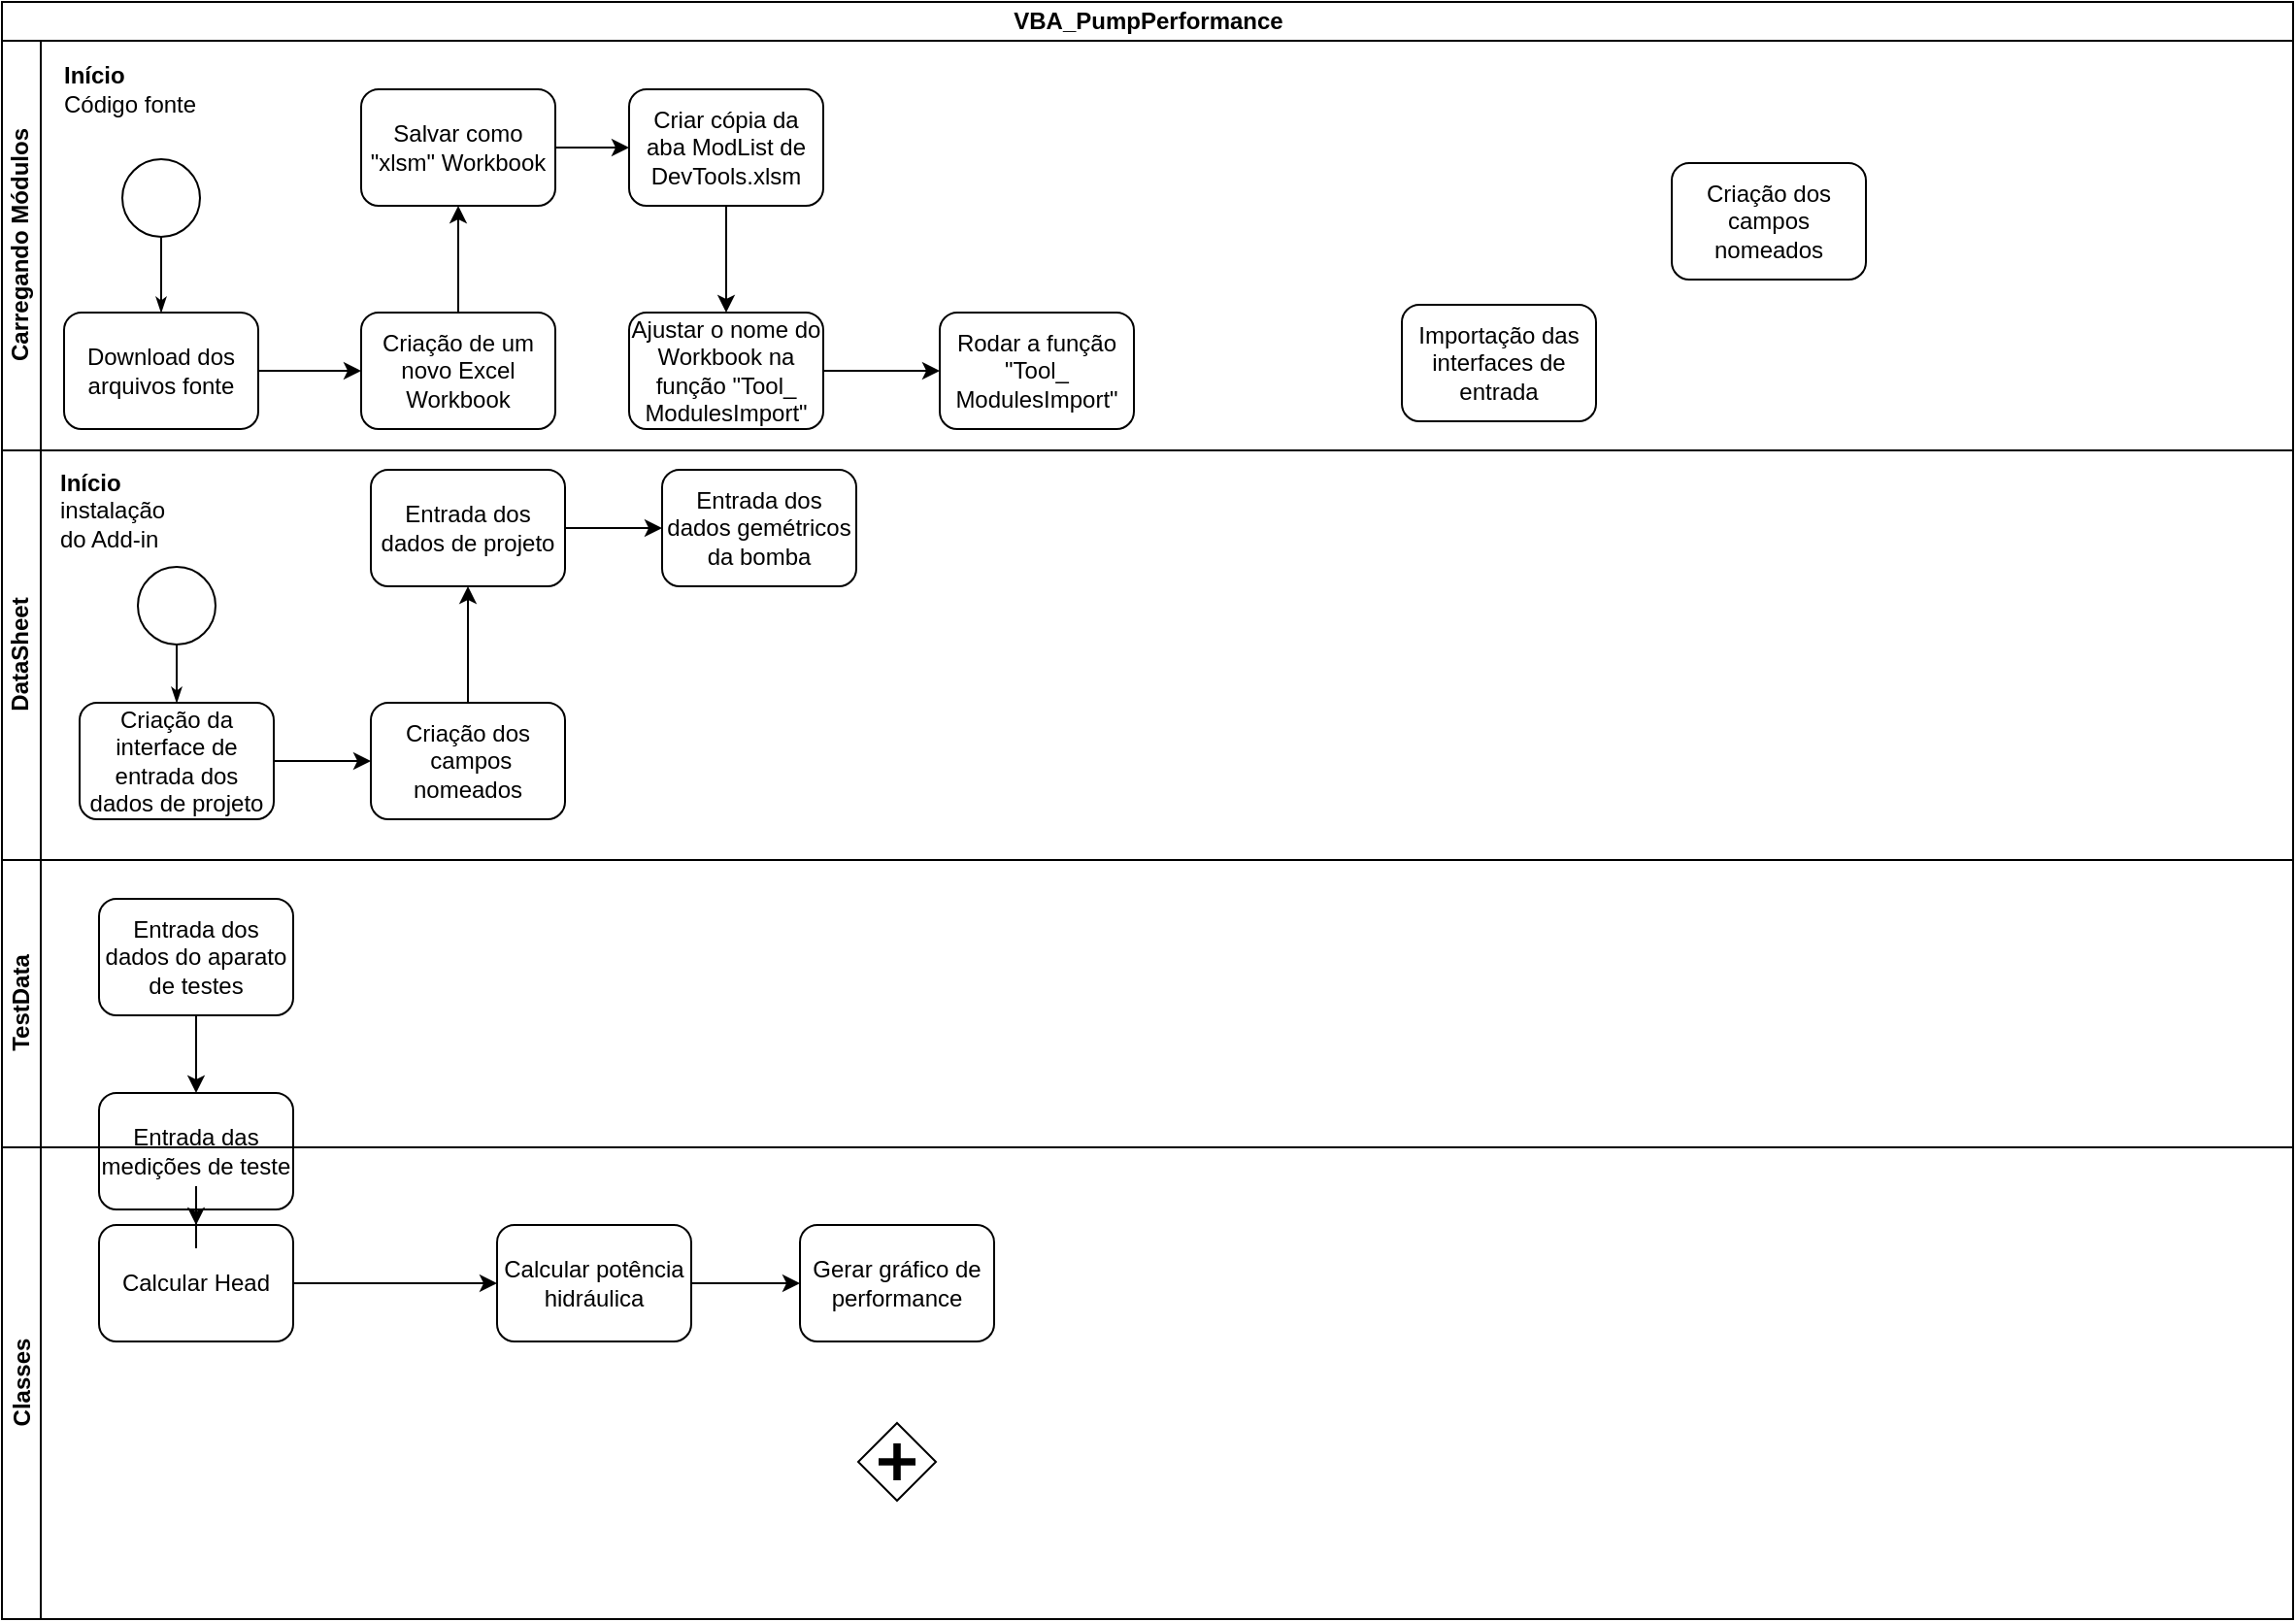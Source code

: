 <mxfile version="14.9.3" type="github">
  <diagram name="Page-1" id="c7488fd3-1785-93aa-aadb-54a6760d102a">
    <mxGraphModel dx="1426" dy="842" grid="0" gridSize="10" guides="1" tooltips="1" connect="1" arrows="1" fold="1" page="1" pageScale="1" pageWidth="1169" pageHeight="827" background="none" math="0" shadow="0">
      <root>
        <mxCell id="0" />
        <mxCell id="1" parent="0" />
        <mxCell id="2b4e8129b02d487f-1" value="VBA_PumpPerformance" style="swimlane;html=1;childLayout=stackLayout;horizontal=1;startSize=20;horizontalStack=0;rounded=0;shadow=0;labelBackgroundColor=none;strokeWidth=1;fontFamily=Helvetica;fontSize=12;align=center;" parent="1" vertex="1">
          <mxGeometry x="10" y="10" width="1180" height="833" as="geometry" />
        </mxCell>
        <mxCell id="6z-pGc0NpD1K-DbJcyDK-2" value="Carregando Módulos" style="swimlane;html=1;startSize=20;horizontal=0;fontFamily=Helvetica;" vertex="1" parent="2b4e8129b02d487f-1">
          <mxGeometry y="20" width="1180" height="211" as="geometry" />
        </mxCell>
        <mxCell id="6z-pGc0NpD1K-DbJcyDK-3" style="edgeStyle=orthogonalEdgeStyle;rounded=0;html=1;labelBackgroundColor=none;startArrow=none;startFill=0;startSize=5;endArrow=classicThin;endFill=1;endSize=5;jettySize=auto;orthogonalLoop=1;strokeWidth=1;fontFamily=Helvetica;fontSize=12;" edge="1" parent="6z-pGc0NpD1K-DbJcyDK-2" source="6z-pGc0NpD1K-DbJcyDK-4" target="6z-pGc0NpD1K-DbJcyDK-5">
          <mxGeometry relative="1" as="geometry" />
        </mxCell>
        <mxCell id="6z-pGc0NpD1K-DbJcyDK-4" value="" style="ellipse;whiteSpace=wrap;html=1;rounded=0;shadow=0;labelBackgroundColor=none;strokeWidth=1;fontFamily=Helvetica;fontSize=12;align=center;" vertex="1" parent="6z-pGc0NpD1K-DbJcyDK-2">
          <mxGeometry x="62" y="61" width="40" height="40" as="geometry" />
        </mxCell>
        <mxCell id="6z-pGc0NpD1K-DbJcyDK-5" value="Download dos arquivos fonte" style="rounded=1;whiteSpace=wrap;html=1;shadow=0;labelBackgroundColor=none;strokeWidth=1;fontFamily=Helvetica;fontSize=12;align=center;" vertex="1" parent="6z-pGc0NpD1K-DbJcyDK-2">
          <mxGeometry x="32" y="140.0" width="100" height="60" as="geometry" />
        </mxCell>
        <mxCell id="6z-pGc0NpD1K-DbJcyDK-6" value="&lt;b style=&quot;font-size: 12px&quot;&gt;&lt;font style=&quot;font-size: 12px&quot;&gt;Início&lt;/font&gt;&lt;/b&gt;&lt;br style=&quot;font-size: 12px&quot;&gt;Código fonte" style="text;html=1;strokeColor=none;fillColor=none;align=left;verticalAlign=middle;whiteSpace=wrap;rounded=0;fontFamily=Helvetica;fontSize=12;" vertex="1" parent="6z-pGc0NpD1K-DbJcyDK-2">
          <mxGeometry x="30" width="120" height="50" as="geometry" />
        </mxCell>
        <mxCell id="6z-pGc0NpD1K-DbJcyDK-7" value="Criação dos campos nomeados" style="rounded=1;whiteSpace=wrap;html=1;shadow=0;labelBackgroundColor=none;strokeWidth=1;fontFamily=Helvetica;fontSize=12;align=center;" vertex="1" parent="6z-pGc0NpD1K-DbJcyDK-2">
          <mxGeometry x="860" y="63" width="100" height="60" as="geometry" />
        </mxCell>
        <mxCell id="6z-pGc0NpD1K-DbJcyDK-10" value="Importação das interfaces de entrada" style="rounded=1;whiteSpace=wrap;html=1;shadow=0;labelBackgroundColor=none;strokeWidth=1;fontFamily=Helvetica;fontSize=12;align=center;" vertex="1" parent="6z-pGc0NpD1K-DbJcyDK-2">
          <mxGeometry x="721" y="136" width="100" height="60" as="geometry" />
        </mxCell>
        <mxCell id="6z-pGc0NpD1K-DbJcyDK-16" value="Criação de um novo Excel Workbook" style="rounded=1;whiteSpace=wrap;html=1;shadow=0;labelBackgroundColor=none;strokeWidth=1;fontFamily=Helvetica;fontSize=12;align=center;" vertex="1" parent="6z-pGc0NpD1K-DbJcyDK-2">
          <mxGeometry x="185" y="140" width="100" height="60" as="geometry" />
        </mxCell>
        <mxCell id="6z-pGc0NpD1K-DbJcyDK-9" style="edgeStyle=orthogonalEdgeStyle;rounded=0;orthogonalLoop=1;jettySize=auto;html=1;fontFamily=Helvetica;fontSize=12;entryX=0;entryY=0.5;entryDx=0;entryDy=0;" edge="1" parent="6z-pGc0NpD1K-DbJcyDK-2" source="6z-pGc0NpD1K-DbJcyDK-5" target="6z-pGc0NpD1K-DbJcyDK-16">
          <mxGeometry relative="1" as="geometry" />
        </mxCell>
        <mxCell id="6z-pGc0NpD1K-DbJcyDK-19" value="Criar cópia da aba&amp;nbsp;ModList de DevTools.xlsm" style="rounded=1;whiteSpace=wrap;html=1;shadow=0;labelBackgroundColor=none;strokeWidth=1;fontFamily=Helvetica;fontSize=12;align=center;" vertex="1" parent="6z-pGc0NpD1K-DbJcyDK-2">
          <mxGeometry x="323" y="25" width="100" height="60" as="geometry" />
        </mxCell>
        <mxCell id="6z-pGc0NpD1K-DbJcyDK-24" value="Rodar a função &quot;Tool_&lt;br&gt;ModulesImport&quot;" style="rounded=1;whiteSpace=wrap;html=1;shadow=0;labelBackgroundColor=none;strokeWidth=1;fontFamily=Helvetica;fontSize=12;align=center;" vertex="1" parent="6z-pGc0NpD1K-DbJcyDK-2">
          <mxGeometry x="483" y="140" width="100" height="60" as="geometry" />
        </mxCell>
        <mxCell id="2b4e8129b02d487f-2" value="DataSheet" style="swimlane;html=1;startSize=20;horizontal=0;fontFamily=Helvetica;" parent="2b4e8129b02d487f-1" vertex="1">
          <mxGeometry y="231" width="1180" height="211" as="geometry" />
        </mxCell>
        <mxCell id="2b4e8129b02d487f-18" style="edgeStyle=orthogonalEdgeStyle;rounded=0;html=1;labelBackgroundColor=none;startArrow=none;startFill=0;startSize=5;endArrow=classicThin;endFill=1;endSize=5;jettySize=auto;orthogonalLoop=1;strokeWidth=1;fontFamily=Helvetica;fontSize=12;" parent="2b4e8129b02d487f-2" source="2b4e8129b02d487f-5" target="2b4e8129b02d487f-6" edge="1">
          <mxGeometry relative="1" as="geometry" />
        </mxCell>
        <mxCell id="2b4e8129b02d487f-5" value="" style="ellipse;whiteSpace=wrap;html=1;rounded=0;shadow=0;labelBackgroundColor=none;strokeWidth=1;fontFamily=Helvetica;fontSize=12;align=center;" parent="2b4e8129b02d487f-2" vertex="1">
          <mxGeometry x="70" y="60" width="40" height="40" as="geometry" />
        </mxCell>
        <mxCell id="2b4e8129b02d487f-6" value="Criação da interface de entrada dos dados de projeto" style="rounded=1;whiteSpace=wrap;html=1;shadow=0;labelBackgroundColor=none;strokeWidth=1;fontFamily=Helvetica;fontSize=12;align=center;" parent="2b4e8129b02d487f-2" vertex="1">
          <mxGeometry x="40" y="130.0" width="100" height="60" as="geometry" />
        </mxCell>
        <mxCell id="_Npp1PTNY8HX3L-tcrCO-12" value="Entrada dos dados gemétricos da bomba" style="rounded=1;whiteSpace=wrap;html=1;shadow=0;labelBackgroundColor=none;strokeWidth=1;fontFamily=Helvetica;fontSize=12;align=center;" parent="2b4e8129b02d487f-2" vertex="1">
          <mxGeometry x="340" y="10" width="100" height="60" as="geometry" />
        </mxCell>
        <mxCell id="_Npp1PTNY8HX3L-tcrCO-19" value="Criação dos &amp;nbsp;campos nomeados" style="rounded=1;whiteSpace=wrap;html=1;shadow=0;labelBackgroundColor=none;strokeWidth=1;fontFamily=Helvetica;fontSize=12;align=center;" parent="2b4e8129b02d487f-2" vertex="1">
          <mxGeometry x="190" y="130" width="100" height="60" as="geometry" />
        </mxCell>
        <mxCell id="_Npp1PTNY8HX3L-tcrCO-20" style="edgeStyle=orthogonalEdgeStyle;rounded=0;orthogonalLoop=1;jettySize=auto;html=1;fontFamily=Helvetica;fontSize=12;" parent="2b4e8129b02d487f-2" source="2b4e8129b02d487f-6" target="_Npp1PTNY8HX3L-tcrCO-19" edge="1">
          <mxGeometry relative="1" as="geometry" />
        </mxCell>
        <mxCell id="_Npp1PTNY8HX3L-tcrCO-2" value="Entrada dos dados de projeto" style="rounded=1;whiteSpace=wrap;html=1;shadow=0;labelBackgroundColor=none;strokeWidth=1;fontFamily=Helvetica;fontSize=12;align=center;" parent="2b4e8129b02d487f-2" vertex="1">
          <mxGeometry x="190" y="10.0" width="100" height="60" as="geometry" />
        </mxCell>
        <mxCell id="_Npp1PTNY8HX3L-tcrCO-6" style="edgeStyle=orthogonalEdgeStyle;rounded=0;orthogonalLoop=1;jettySize=auto;html=1;entryX=0;entryY=0.5;entryDx=0;entryDy=0;fontFamily=Helvetica;fontSize=12;" parent="2b4e8129b02d487f-2" source="_Npp1PTNY8HX3L-tcrCO-2" target="_Npp1PTNY8HX3L-tcrCO-12" edge="1">
          <mxGeometry relative="1" as="geometry" />
        </mxCell>
        <mxCell id="_Npp1PTNY8HX3L-tcrCO-21" style="edgeStyle=orthogonalEdgeStyle;rounded=0;orthogonalLoop=1;jettySize=auto;html=1;fontFamily=Helvetica;fontSize=12;entryX=0.5;entryY=1;entryDx=0;entryDy=0;" parent="2b4e8129b02d487f-2" source="_Npp1PTNY8HX3L-tcrCO-19" target="_Npp1PTNY8HX3L-tcrCO-2" edge="1">
          <mxGeometry relative="1" as="geometry">
            <mxPoint x="180" y="250" as="targetPoint" />
          </mxGeometry>
        </mxCell>
        <mxCell id="2b4e8129b02d487f-3" value="TestData" style="swimlane;html=1;startSize=20;horizontal=0;fontFamily=Helvetica;" parent="2b4e8129b02d487f-1" vertex="1">
          <mxGeometry y="442" width="1180" height="148" as="geometry" />
        </mxCell>
        <mxCell id="_Npp1PTNY8HX3L-tcrCO-7" value="Entrada das medições de teste" style="rounded=1;whiteSpace=wrap;html=1;shadow=0;labelBackgroundColor=none;strokeWidth=1;fontFamily=Helvetica;fontSize=12;align=center;" parent="2b4e8129b02d487f-3" vertex="1">
          <mxGeometry x="50" y="120" width="100" height="60" as="geometry" />
        </mxCell>
        <mxCell id="_Npp1PTNY8HX3L-tcrCO-9" value="Entrada dos dados do aparato de testes" style="rounded=1;whiteSpace=wrap;html=1;shadow=0;labelBackgroundColor=none;strokeWidth=1;fontFamily=Helvetica;fontSize=12;align=center;" parent="2b4e8129b02d487f-3" vertex="1">
          <mxGeometry x="50" y="20" width="100" height="60" as="geometry" />
        </mxCell>
        <mxCell id="_Npp1PTNY8HX3L-tcrCO-11" style="edgeStyle=orthogonalEdgeStyle;rounded=0;orthogonalLoop=1;jettySize=auto;html=1;entryX=0.5;entryY=0;entryDx=0;entryDy=0;fontFamily=Helvetica;fontSize=12;" parent="2b4e8129b02d487f-3" source="_Npp1PTNY8HX3L-tcrCO-9" target="_Npp1PTNY8HX3L-tcrCO-7" edge="1">
          <mxGeometry relative="1" as="geometry" />
        </mxCell>
        <mxCell id="2b4e8129b02d487f-4" value="Classes" style="swimlane;html=1;startSize=20;horizontal=0;fontFamily=Helvetica;" parent="2b4e8129b02d487f-1" vertex="1">
          <mxGeometry y="590" width="1180" height="243" as="geometry">
            <mxRectangle y="460" width="1150" height="20" as="alternateBounds" />
          </mxGeometry>
        </mxCell>
        <mxCell id="2b4e8129b02d487f-16" value="" style="shape=mxgraph.bpmn.shape;html=1;verticalLabelPosition=bottom;labelBackgroundColor=#ffffff;verticalAlign=top;perimeter=rhombusPerimeter;background=gateway;outline=none;symbol=parallelGw;rounded=1;shadow=0;strokeWidth=1;fontFamily=Helvetica;fontSize=12;align=center;" parent="2b4e8129b02d487f-4" vertex="1">
          <mxGeometry x="441" y="142.0" width="40" height="40" as="geometry" />
        </mxCell>
        <mxCell id="_Npp1PTNY8HX3L-tcrCO-25" value="Calcular potência hidráulica" style="rounded=1;whiteSpace=wrap;html=1;shadow=0;labelBackgroundColor=none;strokeWidth=1;fontFamily=Helvetica;fontSize=12;align=center;" parent="2b4e8129b02d487f-4" vertex="1">
          <mxGeometry x="255" y="40" width="100" height="60" as="geometry" />
        </mxCell>
        <mxCell id="_Npp1PTNY8HX3L-tcrCO-24" value="Calcular Head" style="rounded=1;whiteSpace=wrap;html=1;shadow=0;labelBackgroundColor=none;strokeWidth=1;fontFamily=Helvetica;fontSize=12;align=center;" parent="2b4e8129b02d487f-4" vertex="1">
          <mxGeometry x="50" y="40" width="100" height="60" as="geometry" />
        </mxCell>
        <mxCell id="_Npp1PTNY8HX3L-tcrCO-27" style="edgeStyle=orthogonalEdgeStyle;rounded=0;orthogonalLoop=1;jettySize=auto;html=1;entryX=0;entryY=0.5;entryDx=0;entryDy=0;fontFamily=Helvetica;fontSize=12;" parent="2b4e8129b02d487f-4" source="_Npp1PTNY8HX3L-tcrCO-24" target="_Npp1PTNY8HX3L-tcrCO-25" edge="1">
          <mxGeometry relative="1" as="geometry" />
        </mxCell>
        <mxCell id="_Npp1PTNY8HX3L-tcrCO-29" value="Gerar gráfico de performance" style="rounded=1;whiteSpace=wrap;html=1;shadow=0;labelBackgroundColor=none;strokeWidth=1;fontFamily=Helvetica;fontSize=12;align=center;" parent="2b4e8129b02d487f-4" vertex="1">
          <mxGeometry x="411" y="40" width="100" height="60" as="geometry" />
        </mxCell>
        <mxCell id="_Npp1PTNY8HX3L-tcrCO-28" style="edgeStyle=orthogonalEdgeStyle;rounded=0;orthogonalLoop=1;jettySize=auto;html=1;fontFamily=Helvetica;fontSize=12;entryX=0;entryY=0.5;entryDx=0;entryDy=0;" parent="2b4e8129b02d487f-4" source="_Npp1PTNY8HX3L-tcrCO-25" target="_Npp1PTNY8HX3L-tcrCO-29" edge="1">
          <mxGeometry relative="1" as="geometry">
            <mxPoint x="437.235" y="64.235" as="targetPoint" />
          </mxGeometry>
        </mxCell>
        <mxCell id="_Npp1PTNY8HX3L-tcrCO-26" style="edgeStyle=orthogonalEdgeStyle;rounded=0;orthogonalLoop=1;jettySize=auto;html=1;entryX=0.5;entryY=0;entryDx=0;entryDy=0;fontFamily=Helvetica;fontSize=12;" parent="2b4e8129b02d487f-1" source="_Npp1PTNY8HX3L-tcrCO-7" target="_Npp1PTNY8HX3L-tcrCO-24" edge="1">
          <mxGeometry relative="1" as="geometry" />
        </mxCell>
        <mxCell id="6z-pGc0NpD1K-DbJcyDK-15" value="&lt;b style=&quot;font-size: 12px;&quot;&gt;&lt;font style=&quot;font-size: 12px;&quot;&gt;Início&lt;/font&gt;&lt;/b&gt;&lt;br style=&quot;font-size: 12px;&quot;&gt;instalação&lt;br style=&quot;font-size: 12px;&quot;&gt;do Add-in" style="text;html=1;strokeColor=none;fillColor=none;align=left;verticalAlign=middle;whiteSpace=wrap;rounded=0;fontFamily=Helvetica;fontSize=12;" vertex="1" parent="1">
          <mxGeometry x="38" y="247" width="120" height="50" as="geometry" />
        </mxCell>
        <mxCell id="6z-pGc0NpD1K-DbJcyDK-22" style="edgeStyle=orthogonalEdgeStyle;rounded=0;orthogonalLoop=1;jettySize=auto;html=1;entryX=0;entryY=0.5;entryDx=0;entryDy=0;" edge="1" parent="1" source="6z-pGc0NpD1K-DbJcyDK-20" target="6z-pGc0NpD1K-DbJcyDK-19">
          <mxGeometry relative="1" as="geometry" />
        </mxCell>
        <mxCell id="6z-pGc0NpD1K-DbJcyDK-20" value="Salvar como &quot;xlsm&quot; Workbook" style="rounded=1;whiteSpace=wrap;html=1;shadow=0;labelBackgroundColor=none;strokeWidth=1;fontFamily=Helvetica;fontSize=12;align=center;" vertex="1" parent="1">
          <mxGeometry x="195" y="55" width="100" height="60" as="geometry" />
        </mxCell>
        <mxCell id="6z-pGc0NpD1K-DbJcyDK-18" style="edgeStyle=orthogonalEdgeStyle;rounded=0;orthogonalLoop=1;jettySize=auto;html=1;entryX=0.5;entryY=1;entryDx=0;entryDy=0;" edge="1" parent="1" source="6z-pGc0NpD1K-DbJcyDK-16" target="6z-pGc0NpD1K-DbJcyDK-20">
          <mxGeometry relative="1" as="geometry" />
        </mxCell>
        <mxCell id="6z-pGc0NpD1K-DbJcyDK-25" style="edgeStyle=orthogonalEdgeStyle;rounded=0;orthogonalLoop=1;jettySize=auto;html=1;entryX=0;entryY=0.5;entryDx=0;entryDy=0;" edge="1" parent="1" source="6z-pGc0NpD1K-DbJcyDK-21" target="6z-pGc0NpD1K-DbJcyDK-24">
          <mxGeometry relative="1" as="geometry" />
        </mxCell>
        <mxCell id="6z-pGc0NpD1K-DbJcyDK-21" value="Ajustar o nome do Workbook na função &quot;Tool_&lt;br&gt;ModulesImport&quot;" style="rounded=1;whiteSpace=wrap;html=1;shadow=0;labelBackgroundColor=none;strokeWidth=1;fontFamily=Helvetica;fontSize=12;align=center;" vertex="1" parent="1">
          <mxGeometry x="333" y="170" width="100" height="60" as="geometry" />
        </mxCell>
        <mxCell id="6z-pGc0NpD1K-DbJcyDK-23" style="edgeStyle=orthogonalEdgeStyle;rounded=0;orthogonalLoop=1;jettySize=auto;html=1;entryX=0.5;entryY=0;entryDx=0;entryDy=0;" edge="1" parent="1" source="6z-pGc0NpD1K-DbJcyDK-19" target="6z-pGc0NpD1K-DbJcyDK-21">
          <mxGeometry relative="1" as="geometry" />
        </mxCell>
      </root>
    </mxGraphModel>
  </diagram>
</mxfile>
